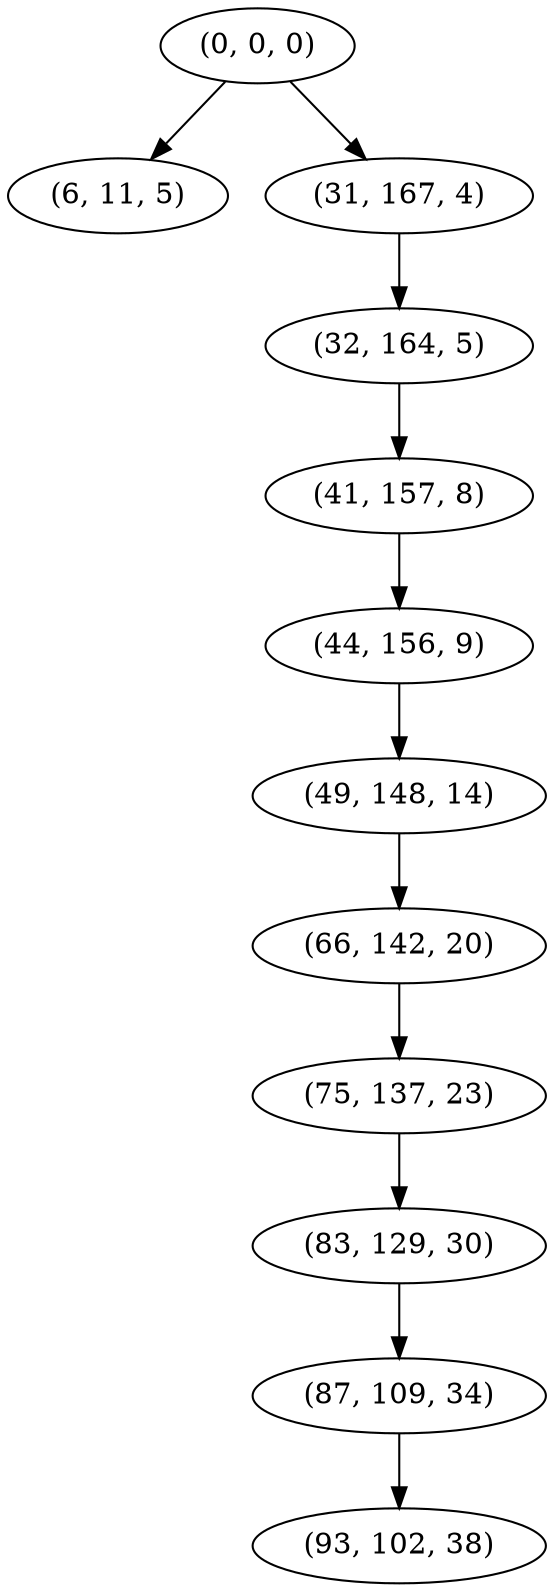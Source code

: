 digraph tree {
    "(0, 0, 0)";
    "(6, 11, 5)";
    "(31, 167, 4)";
    "(32, 164, 5)";
    "(41, 157, 8)";
    "(44, 156, 9)";
    "(49, 148, 14)";
    "(66, 142, 20)";
    "(75, 137, 23)";
    "(83, 129, 30)";
    "(87, 109, 34)";
    "(93, 102, 38)";
    "(0, 0, 0)" -> "(6, 11, 5)";
    "(0, 0, 0)" -> "(31, 167, 4)";
    "(31, 167, 4)" -> "(32, 164, 5)";
    "(32, 164, 5)" -> "(41, 157, 8)";
    "(41, 157, 8)" -> "(44, 156, 9)";
    "(44, 156, 9)" -> "(49, 148, 14)";
    "(49, 148, 14)" -> "(66, 142, 20)";
    "(66, 142, 20)" -> "(75, 137, 23)";
    "(75, 137, 23)" -> "(83, 129, 30)";
    "(83, 129, 30)" -> "(87, 109, 34)";
    "(87, 109, 34)" -> "(93, 102, 38)";
}
